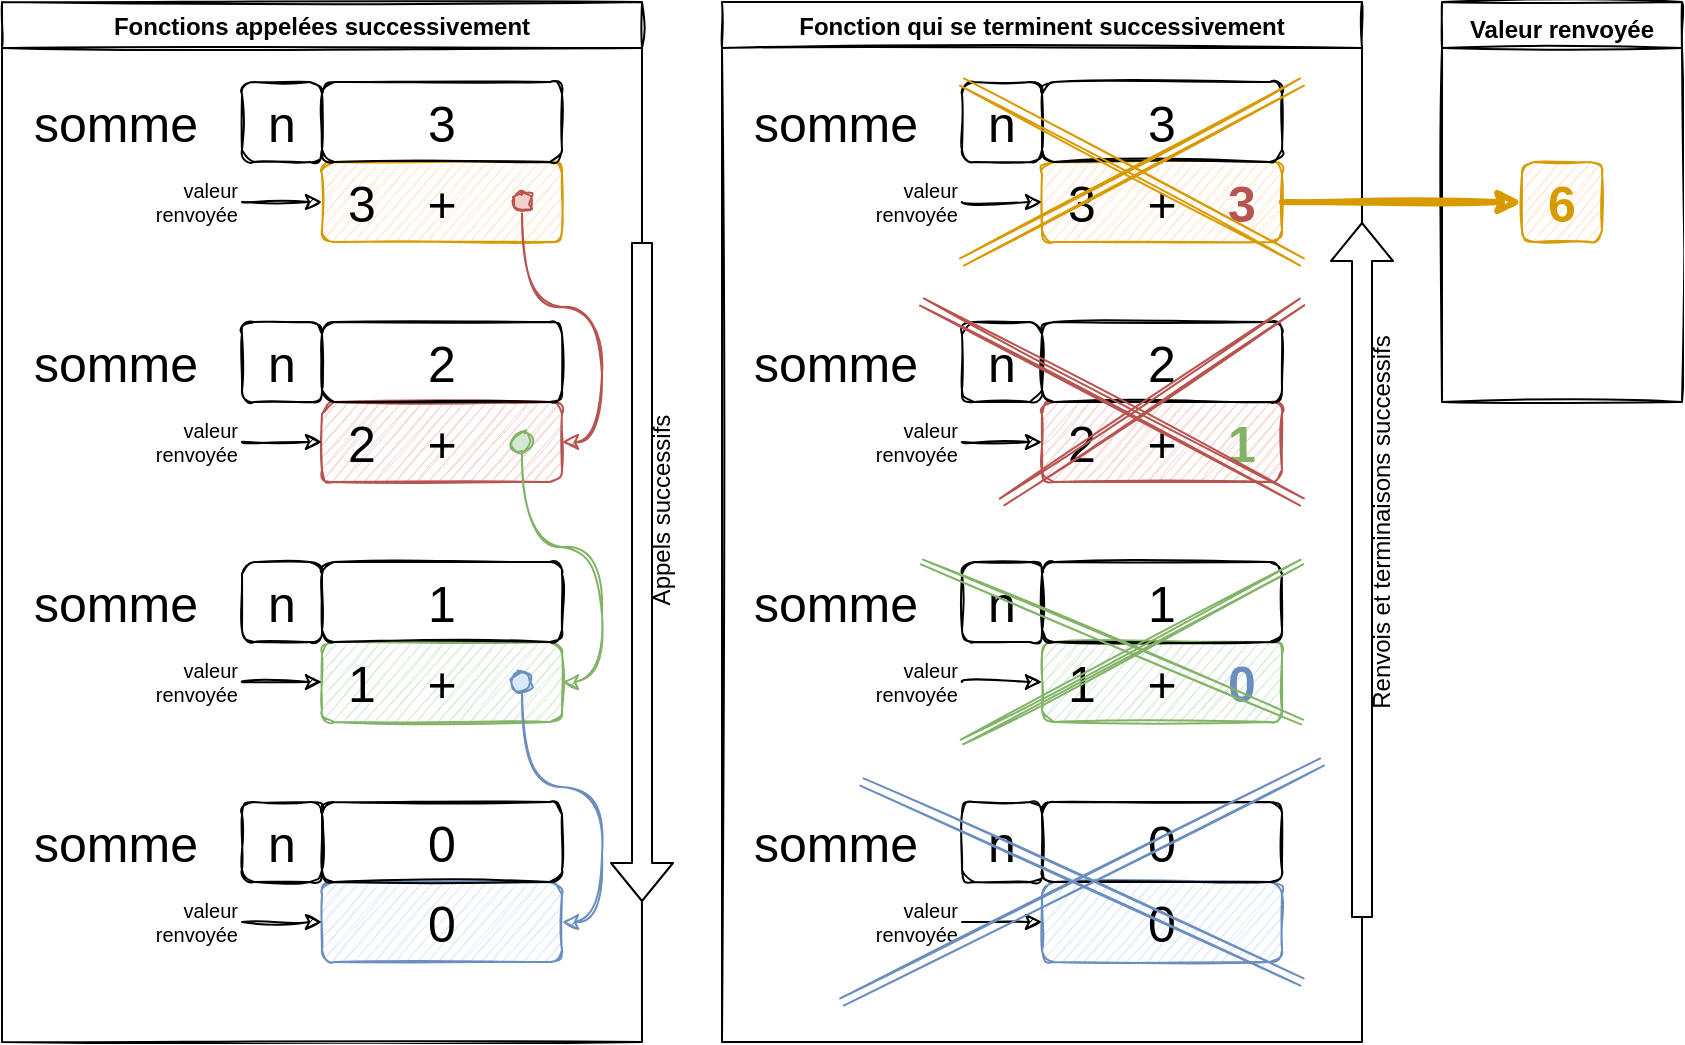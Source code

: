<mxfile version="14.9.6" type="device"><diagram id="fnQnprZ8MPo-K6Deszdc" name="Page-1"><mxGraphModel dx="1422" dy="935" grid="1" gridSize="10" guides="1" tooltips="1" connect="1" arrows="1" fold="1" page="1" pageScale="1" pageWidth="827" pageHeight="583" math="0" shadow="0"><root><mxCell id="0"/><mxCell id="1" parent="0"/><mxCell id="r-VKy-gHW1aSFTsMdy4B-11" value="" style="whiteSpace=wrap;html=1;fontSize=25;align=center;verticalAlign=middle;fillColor=#ffe6cc;rounded=1;strokeColor=#d79b00;sketch=1;" parent="1" vertex="1"><mxGeometry x="160" y="80" width="120" height="40" as="geometry"/></mxCell><mxCell id="r-VKy-gHW1aSFTsMdy4B-1" value="somme" style="text;html=1;align=right;verticalAlign=middle;whiteSpace=wrap;fontSize=25;rounded=1;sketch=1;" parent="1" vertex="1"><mxGeometry x="10" y="40" width="90" height="40" as="geometry"/></mxCell><mxCell id="r-VKy-gHW1aSFTsMdy4B-3" value="n" style="whiteSpace=wrap;html=1;aspect=fixed;fontSize=25;align=center;verticalAlign=middle;fillColor=none;rounded=1;sketch=1;" parent="1" vertex="1"><mxGeometry x="120" y="40" width="40" height="40" as="geometry"/></mxCell><mxCell id="r-VKy-gHW1aSFTsMdy4B-5" value="3" style="whiteSpace=wrap;html=1;fontSize=25;align=center;verticalAlign=middle;fillColor=none;rounded=1;sketch=1;" parent="1" vertex="1"><mxGeometry x="160" y="40" width="120" height="40" as="geometry"/></mxCell><mxCell id="r-VKy-gHW1aSFTsMdy4B-8" value="3" style="whiteSpace=wrap;html=1;fontSize=25;align=center;verticalAlign=middle;strokeColor=none;fillColor=none;rounded=1;sketch=1;" parent="1" vertex="1"><mxGeometry x="160" y="80" width="40" height="40" as="geometry"/></mxCell><mxCell id="r-VKy-gHW1aSFTsMdy4B-9" value="+" style="whiteSpace=wrap;html=1;fontSize=25;align=center;verticalAlign=middle;strokeColor=none;fillColor=none;rounded=1;sketch=1;" parent="1" vertex="1"><mxGeometry x="200" y="80" width="40" height="40" as="geometry"/></mxCell><mxCell id="r-VKy-gHW1aSFTsMdy4B-48" style="edgeStyle=orthogonalEdgeStyle;curved=1;rounded=0;orthogonalLoop=1;jettySize=auto;html=1;exitX=0.5;exitY=1;exitDx=0;exitDy=0;entryX=1;entryY=0.5;entryDx=0;entryDy=0;fontSize=10;fillColor=#f8cecc;strokeColor=#b85450;sketch=1;" parent="1" source="r-VKy-gHW1aSFTsMdy4B-15" target="r-VKy-gHW1aSFTsMdy4B-19" edge="1"><mxGeometry relative="1" as="geometry"/></mxCell><mxCell id="r-VKy-gHW1aSFTsMdy4B-15" value="" style="ellipse;whiteSpace=wrap;html=1;aspect=fixed;fontSize=25;fillColor=#f8cecc;align=center;verticalAlign=middle;strokeColor=#b85450;rounded=1;fillStyle=solid;sketch=1;" parent="1" vertex="1"><mxGeometry x="255" y="95" width="10" height="10" as="geometry"/></mxCell><mxCell id="r-VKy-gHW1aSFTsMdy4B-17" style="edgeStyle=orthogonalEdgeStyle;orthogonalLoop=1;jettySize=auto;html=1;entryX=0;entryY=0.5;entryDx=0;entryDy=0;fontSize=10;curved=1;sketch=1;" parent="1" source="r-VKy-gHW1aSFTsMdy4B-16" target="r-VKy-gHW1aSFTsMdy4B-8" edge="1"><mxGeometry relative="1" as="geometry"/></mxCell><mxCell id="r-VKy-gHW1aSFTsMdy4B-16" value="valeur&lt;br&gt;renvoyée" style="text;html=1;strokeColor=none;fillColor=none;align=right;verticalAlign=middle;whiteSpace=wrap;fontSize=10;rounded=1;sketch=1;" parent="1" vertex="1"><mxGeometry x="30" y="80" width="90" height="40" as="geometry"/></mxCell><mxCell id="r-VKy-gHW1aSFTsMdy4B-19" value="" style="whiteSpace=wrap;html=1;fontSize=25;align=center;verticalAlign=middle;fillColor=#f8cecc;rounded=1;strokeColor=#b85450;sketch=1;" parent="1" vertex="1"><mxGeometry x="160" y="200" width="120" height="40" as="geometry"/></mxCell><mxCell id="r-VKy-gHW1aSFTsMdy4B-20" value="somme" style="text;html=1;strokeColor=none;fillColor=none;align=right;verticalAlign=middle;whiteSpace=wrap;fontSize=25;rounded=1;sketch=1;" parent="1" vertex="1"><mxGeometry x="10" y="160" width="90" height="40" as="geometry"/></mxCell><mxCell id="r-VKy-gHW1aSFTsMdy4B-21" value="n" style="whiteSpace=wrap;html=1;aspect=fixed;fontSize=25;align=center;verticalAlign=middle;fillColor=none;rounded=1;sketch=1;" parent="1" vertex="1"><mxGeometry x="120" y="160" width="40" height="40" as="geometry"/></mxCell><mxCell id="r-VKy-gHW1aSFTsMdy4B-22" value="2" style="whiteSpace=wrap;html=1;fontSize=25;align=center;verticalAlign=middle;fillColor=none;rounded=1;sketch=1;" parent="1" vertex="1"><mxGeometry x="160" y="160" width="120" height="40" as="geometry"/></mxCell><mxCell id="r-VKy-gHW1aSFTsMdy4B-23" value="2" style="whiteSpace=wrap;html=1;fontSize=25;align=center;verticalAlign=middle;strokeColor=none;fillColor=none;rounded=1;sketch=1;" parent="1" vertex="1"><mxGeometry x="160" y="200" width="40" height="40" as="geometry"/></mxCell><mxCell id="r-VKy-gHW1aSFTsMdy4B-24" value="+" style="whiteSpace=wrap;html=1;fontSize=25;align=center;verticalAlign=middle;strokeColor=none;fillColor=none;rounded=1;sketch=1;" parent="1" vertex="1"><mxGeometry x="200" y="200" width="40" height="40" as="geometry"/></mxCell><mxCell id="r-VKy-gHW1aSFTsMdy4B-49" style="edgeStyle=orthogonalEdgeStyle;curved=1;rounded=0;orthogonalLoop=1;jettySize=auto;html=1;exitX=0.5;exitY=1;exitDx=0;exitDy=0;entryX=1;entryY=0.5;entryDx=0;entryDy=0;fontSize=10;fillColor=#d5e8d4;strokeColor=#82b366;sketch=1;" parent="1" source="r-VKy-gHW1aSFTsMdy4B-25" target="r-VKy-gHW1aSFTsMdy4B-29" edge="1"><mxGeometry relative="1" as="geometry"/></mxCell><mxCell id="r-VKy-gHW1aSFTsMdy4B-25" value="" style="ellipse;whiteSpace=wrap;html=1;aspect=fixed;fontSize=25;fillColor=#d5e8d4;align=center;verticalAlign=middle;strokeColor=#82b366;rounded=1;fillStyle=solid;sketch=1;" parent="1" vertex="1"><mxGeometry x="255" y="215" width="10" height="10" as="geometry"/></mxCell><mxCell id="r-VKy-gHW1aSFTsMdy4B-26" style="edgeStyle=orthogonalEdgeStyle;orthogonalLoop=1;jettySize=auto;html=1;entryX=0;entryY=0.5;entryDx=0;entryDy=0;fontSize=10;curved=1;sketch=1;" parent="1" source="r-VKy-gHW1aSFTsMdy4B-27" target="r-VKy-gHW1aSFTsMdy4B-23" edge="1"><mxGeometry relative="1" as="geometry"/></mxCell><mxCell id="r-VKy-gHW1aSFTsMdy4B-27" value="valeur&lt;br&gt;renvoyée" style="text;html=1;strokeColor=none;fillColor=none;align=right;verticalAlign=middle;whiteSpace=wrap;fontSize=10;rounded=1;sketch=1;" parent="1" vertex="1"><mxGeometry x="30" y="200" width="90" height="40" as="geometry"/></mxCell><mxCell id="r-VKy-gHW1aSFTsMdy4B-29" value="" style="whiteSpace=wrap;html=1;fontSize=25;align=center;verticalAlign=middle;fillColor=#d5e8d4;rounded=1;strokeColor=#82b366;sketch=1;" parent="1" vertex="1"><mxGeometry x="160" y="320" width="120" height="40" as="geometry"/></mxCell><mxCell id="r-VKy-gHW1aSFTsMdy4B-30" value="somme" style="text;html=1;strokeColor=none;fillColor=none;align=right;verticalAlign=middle;whiteSpace=wrap;fontSize=25;rounded=1;sketch=1;" parent="1" vertex="1"><mxGeometry x="10" y="280" width="90" height="40" as="geometry"/></mxCell><mxCell id="r-VKy-gHW1aSFTsMdy4B-31" value="n" style="whiteSpace=wrap;html=1;aspect=fixed;fontSize=25;align=center;verticalAlign=middle;fillColor=none;rounded=1;sketch=1;" parent="1" vertex="1"><mxGeometry x="120" y="280" width="40" height="40" as="geometry"/></mxCell><mxCell id="r-VKy-gHW1aSFTsMdy4B-32" value="1" style="whiteSpace=wrap;html=1;fontSize=25;align=center;verticalAlign=middle;fillColor=none;rounded=1;sketch=1;" parent="1" vertex="1"><mxGeometry x="160" y="280" width="120" height="40" as="geometry"/></mxCell><mxCell id="r-VKy-gHW1aSFTsMdy4B-33" value="1" style="whiteSpace=wrap;html=1;fontSize=25;align=center;verticalAlign=middle;strokeColor=none;fillColor=none;rounded=1;sketch=1;" parent="1" vertex="1"><mxGeometry x="160" y="320" width="40" height="40" as="geometry"/></mxCell><mxCell id="r-VKy-gHW1aSFTsMdy4B-34" value="+" style="whiteSpace=wrap;html=1;fontSize=25;align=center;verticalAlign=middle;strokeColor=none;fillColor=none;rounded=1;sketch=1;" parent="1" vertex="1"><mxGeometry x="200" y="320" width="40" height="40" as="geometry"/></mxCell><mxCell id="r-VKy-gHW1aSFTsMdy4B-50" style="edgeStyle=orthogonalEdgeStyle;curved=1;rounded=0;orthogonalLoop=1;jettySize=auto;html=1;exitX=0.5;exitY=1;exitDx=0;exitDy=0;entryX=1;entryY=0.5;entryDx=0;entryDy=0;fontSize=10;fillColor=#dae8fc;strokeColor=#6c8ebf;sketch=1;" parent="1" source="r-VKy-gHW1aSFTsMdy4B-35" target="r-VKy-gHW1aSFTsMdy4B-38" edge="1"><mxGeometry relative="1" as="geometry"/></mxCell><mxCell id="r-VKy-gHW1aSFTsMdy4B-35" value="" style="ellipse;whiteSpace=wrap;html=1;aspect=fixed;fontSize=25;fillColor=#dae8fc;align=center;verticalAlign=middle;strokeColor=#6c8ebf;rounded=1;fillStyle=solid;sketch=1;" parent="1" vertex="1"><mxGeometry x="255" y="335" width="10" height="10" as="geometry"/></mxCell><mxCell id="r-VKy-gHW1aSFTsMdy4B-36" style="edgeStyle=orthogonalEdgeStyle;orthogonalLoop=1;jettySize=auto;html=1;entryX=0;entryY=0.5;entryDx=0;entryDy=0;fontSize=10;curved=1;sketch=1;" parent="1" source="r-VKy-gHW1aSFTsMdy4B-37" target="r-VKy-gHW1aSFTsMdy4B-33" edge="1"><mxGeometry relative="1" as="geometry"/></mxCell><mxCell id="r-VKy-gHW1aSFTsMdy4B-37" value="valeur&lt;br&gt;renvoyée" style="text;html=1;strokeColor=none;fillColor=none;align=right;verticalAlign=middle;whiteSpace=wrap;fontSize=10;rounded=1;sketch=1;" parent="1" vertex="1"><mxGeometry x="30" y="320" width="90" height="40" as="geometry"/></mxCell><mxCell id="r-VKy-gHW1aSFTsMdy4B-38" value="0" style="whiteSpace=wrap;html=1;fontSize=25;align=center;verticalAlign=middle;fillColor=#dae8fc;rounded=1;strokeColor=#6c8ebf;sketch=1;" parent="1" vertex="1"><mxGeometry x="160" y="440" width="120" height="40" as="geometry"/></mxCell><mxCell id="r-VKy-gHW1aSFTsMdy4B-39" value="somme" style="text;html=1;strokeColor=none;fillColor=none;align=right;verticalAlign=middle;whiteSpace=wrap;fontSize=25;rounded=1;sketch=1;" parent="1" vertex="1"><mxGeometry x="10" y="400" width="90" height="40" as="geometry"/></mxCell><mxCell id="r-VKy-gHW1aSFTsMdy4B-40" value="n" style="whiteSpace=wrap;html=1;aspect=fixed;fontSize=25;align=center;verticalAlign=middle;fillColor=none;rounded=1;sketch=1;" parent="1" vertex="1"><mxGeometry x="120" y="400" width="40" height="40" as="geometry"/></mxCell><mxCell id="r-VKy-gHW1aSFTsMdy4B-41" value="0" style="whiteSpace=wrap;html=1;fontSize=25;align=center;verticalAlign=middle;fillColor=none;rounded=1;sketch=1;" parent="1" vertex="1"><mxGeometry x="160" y="400" width="120" height="40" as="geometry"/></mxCell><mxCell id="r-VKy-gHW1aSFTsMdy4B-45" style="edgeStyle=orthogonalEdgeStyle;orthogonalLoop=1;jettySize=auto;html=1;entryX=0;entryY=0.5;entryDx=0;entryDy=0;fontSize=10;curved=1;sketch=1;" parent="1" source="r-VKy-gHW1aSFTsMdy4B-46" edge="1"><mxGeometry relative="1" as="geometry"><mxPoint x="160" y="460" as="targetPoint"/></mxGeometry></mxCell><mxCell id="r-VKy-gHW1aSFTsMdy4B-46" value="valeur&lt;br&gt;renvoyée" style="text;html=1;strokeColor=none;fillColor=none;align=right;verticalAlign=middle;whiteSpace=wrap;fontSize=10;rounded=1;sketch=1;" parent="1" vertex="1"><mxGeometry x="30" y="440" width="90" height="40" as="geometry"/></mxCell><mxCell id="OPyVzB9slPDU61joSqqG-2" value="" style="whiteSpace=wrap;html=1;fontSize=25;align=center;verticalAlign=middle;fillColor=#ffe6cc;rounded=1;strokeColor=#d79b00;sketch=1;" vertex="1" parent="1"><mxGeometry x="520" y="80" width="120" height="40" as="geometry"/></mxCell><mxCell id="OPyVzB9slPDU61joSqqG-3" value="somme" style="text;html=1;align=right;verticalAlign=middle;whiteSpace=wrap;fontSize=25;rounded=1;sketch=1;" vertex="1" parent="1"><mxGeometry x="370" y="40" width="90" height="40" as="geometry"/></mxCell><mxCell id="OPyVzB9slPDU61joSqqG-4" value="n" style="whiteSpace=wrap;html=1;aspect=fixed;fontSize=25;align=center;verticalAlign=middle;fillColor=none;rounded=1;sketch=1;" vertex="1" parent="1"><mxGeometry x="480" y="40" width="40" height="40" as="geometry"/></mxCell><mxCell id="OPyVzB9slPDU61joSqqG-5" value="3" style="whiteSpace=wrap;html=1;fontSize=25;align=center;verticalAlign=middle;fillColor=none;rounded=1;sketch=1;" vertex="1" parent="1"><mxGeometry x="520" y="40" width="120" height="40" as="geometry"/></mxCell><mxCell id="OPyVzB9slPDU61joSqqG-6" value="3" style="whiteSpace=wrap;html=1;fontSize=25;align=center;verticalAlign=middle;strokeColor=none;fillColor=none;rounded=1;sketch=1;" vertex="1" parent="1"><mxGeometry x="520" y="80" width="40" height="40" as="geometry"/></mxCell><mxCell id="OPyVzB9slPDU61joSqqG-7" value="+" style="whiteSpace=wrap;html=1;fontSize=25;align=center;verticalAlign=middle;strokeColor=none;fillColor=none;rounded=1;sketch=1;" vertex="1" parent="1"><mxGeometry x="560" y="80" width="40" height="40" as="geometry"/></mxCell><mxCell id="OPyVzB9slPDU61joSqqG-10" style="edgeStyle=orthogonalEdgeStyle;orthogonalLoop=1;jettySize=auto;html=1;entryX=0;entryY=0.5;entryDx=0;entryDy=0;fontSize=10;curved=1;sketch=1;" edge="1" parent="1" source="OPyVzB9slPDU61joSqqG-11" target="OPyVzB9slPDU61joSqqG-6"><mxGeometry relative="1" as="geometry"/></mxCell><mxCell id="OPyVzB9slPDU61joSqqG-11" value="valeur&lt;br&gt;renvoyée" style="text;html=1;strokeColor=none;fillColor=none;align=right;verticalAlign=middle;whiteSpace=wrap;fontSize=10;rounded=1;sketch=1;" vertex="1" parent="1"><mxGeometry x="390" y="80" width="90" height="40" as="geometry"/></mxCell><mxCell id="OPyVzB9slPDU61joSqqG-12" value="" style="whiteSpace=wrap;html=1;fontSize=25;align=center;verticalAlign=middle;fillColor=#f8cecc;rounded=1;strokeColor=#b85450;sketch=1;" vertex="1" parent="1"><mxGeometry x="520" y="200" width="120" height="40" as="geometry"/></mxCell><mxCell id="OPyVzB9slPDU61joSqqG-13" value="somme" style="text;html=1;strokeColor=none;fillColor=none;align=right;verticalAlign=middle;whiteSpace=wrap;fontSize=25;rounded=1;sketch=1;" vertex="1" parent="1"><mxGeometry x="370" y="160" width="90" height="40" as="geometry"/></mxCell><mxCell id="OPyVzB9slPDU61joSqqG-14" value="n" style="whiteSpace=wrap;html=1;aspect=fixed;fontSize=25;align=center;verticalAlign=middle;fillColor=none;rounded=1;sketch=1;" vertex="1" parent="1"><mxGeometry x="480" y="160" width="40" height="40" as="geometry"/></mxCell><mxCell id="OPyVzB9slPDU61joSqqG-15" value="2" style="whiteSpace=wrap;html=1;fontSize=25;align=center;verticalAlign=middle;fillColor=none;rounded=1;sketch=1;" vertex="1" parent="1"><mxGeometry x="520" y="160" width="120" height="40" as="geometry"/></mxCell><mxCell id="OPyVzB9slPDU61joSqqG-16" value="2" style="whiteSpace=wrap;html=1;fontSize=25;align=center;verticalAlign=middle;strokeColor=none;fillColor=none;rounded=1;sketch=1;" vertex="1" parent="1"><mxGeometry x="520" y="200" width="40" height="40" as="geometry"/></mxCell><mxCell id="OPyVzB9slPDU61joSqqG-17" value="+" style="whiteSpace=wrap;html=1;fontSize=25;align=center;verticalAlign=middle;strokeColor=none;fillColor=none;rounded=1;sketch=1;" vertex="1" parent="1"><mxGeometry x="560" y="200" width="40" height="40" as="geometry"/></mxCell><mxCell id="OPyVzB9slPDU61joSqqG-20" style="edgeStyle=orthogonalEdgeStyle;orthogonalLoop=1;jettySize=auto;html=1;entryX=0;entryY=0.5;entryDx=0;entryDy=0;fontSize=10;curved=1;sketch=1;" edge="1" parent="1" source="OPyVzB9slPDU61joSqqG-21" target="OPyVzB9slPDU61joSqqG-16"><mxGeometry relative="1" as="geometry"/></mxCell><mxCell id="OPyVzB9slPDU61joSqqG-21" value="valeur&lt;br&gt;renvoyée" style="text;html=1;strokeColor=none;fillColor=none;align=right;verticalAlign=middle;whiteSpace=wrap;fontSize=10;rounded=1;sketch=1;" vertex="1" parent="1"><mxGeometry x="390" y="200" width="90" height="40" as="geometry"/></mxCell><mxCell id="OPyVzB9slPDU61joSqqG-22" value="" style="whiteSpace=wrap;html=1;fontSize=25;align=center;verticalAlign=middle;fillColor=#d5e8d4;rounded=1;strokeColor=#82b366;sketch=1;" vertex="1" parent="1"><mxGeometry x="520" y="320" width="120" height="40" as="geometry"/></mxCell><mxCell id="OPyVzB9slPDU61joSqqG-23" value="somme" style="text;html=1;strokeColor=none;fillColor=none;align=right;verticalAlign=middle;whiteSpace=wrap;fontSize=25;rounded=1;sketch=1;" vertex="1" parent="1"><mxGeometry x="370" y="280" width="90" height="40" as="geometry"/></mxCell><mxCell id="OPyVzB9slPDU61joSqqG-24" value="n" style="whiteSpace=wrap;html=1;aspect=fixed;fontSize=25;align=center;verticalAlign=middle;fillColor=none;rounded=1;sketch=1;" vertex="1" parent="1"><mxGeometry x="480" y="280" width="40" height="40" as="geometry"/></mxCell><mxCell id="OPyVzB9slPDU61joSqqG-25" value="1" style="whiteSpace=wrap;html=1;fontSize=25;align=center;verticalAlign=middle;fillColor=none;rounded=1;sketch=1;" vertex="1" parent="1"><mxGeometry x="520" y="280" width="120" height="40" as="geometry"/></mxCell><mxCell id="OPyVzB9slPDU61joSqqG-26" value="1" style="whiteSpace=wrap;html=1;fontSize=25;align=center;verticalAlign=middle;strokeColor=none;fillColor=none;rounded=1;sketch=1;" vertex="1" parent="1"><mxGeometry x="520" y="320" width="40" height="40" as="geometry"/></mxCell><mxCell id="OPyVzB9slPDU61joSqqG-27" value="+" style="whiteSpace=wrap;html=1;fontSize=25;align=center;verticalAlign=middle;strokeColor=none;fillColor=none;rounded=1;sketch=1;" vertex="1" parent="1"><mxGeometry x="560" y="320" width="40" height="40" as="geometry"/></mxCell><mxCell id="OPyVzB9slPDU61joSqqG-30" style="edgeStyle=orthogonalEdgeStyle;orthogonalLoop=1;jettySize=auto;html=1;entryX=0;entryY=0.5;entryDx=0;entryDy=0;fontSize=10;curved=1;sketch=1;" edge="1" parent="1" source="OPyVzB9slPDU61joSqqG-31" target="OPyVzB9slPDU61joSqqG-26"><mxGeometry relative="1" as="geometry"/></mxCell><mxCell id="OPyVzB9slPDU61joSqqG-31" value="valeur&lt;br&gt;renvoyée" style="text;html=1;strokeColor=none;fillColor=none;align=right;verticalAlign=middle;whiteSpace=wrap;fontSize=10;rounded=1;sketch=1;" vertex="1" parent="1"><mxGeometry x="390" y="320" width="90" height="40" as="geometry"/></mxCell><mxCell id="OPyVzB9slPDU61joSqqG-32" value="0" style="whiteSpace=wrap;html=1;fontSize=25;align=center;verticalAlign=middle;fillColor=#dae8fc;rounded=1;strokeColor=#6c8ebf;sketch=1;" vertex="1" parent="1"><mxGeometry x="520" y="440" width="120" height="40" as="geometry"/></mxCell><mxCell id="OPyVzB9slPDU61joSqqG-33" value="somme" style="text;html=1;strokeColor=none;fillColor=none;align=right;verticalAlign=middle;whiteSpace=wrap;fontSize=25;rounded=1;sketch=1;" vertex="1" parent="1"><mxGeometry x="370" y="400" width="90" height="40" as="geometry"/></mxCell><mxCell id="OPyVzB9slPDU61joSqqG-34" value="n" style="whiteSpace=wrap;html=1;aspect=fixed;fontSize=25;align=center;verticalAlign=middle;fillColor=none;rounded=1;sketch=1;" vertex="1" parent="1"><mxGeometry x="480" y="400" width="40" height="40" as="geometry"/></mxCell><mxCell id="OPyVzB9slPDU61joSqqG-35" value="0" style="whiteSpace=wrap;html=1;fontSize=25;align=center;verticalAlign=middle;fillColor=none;rounded=1;sketch=1;" vertex="1" parent="1"><mxGeometry x="520" y="400" width="120" height="40" as="geometry"/></mxCell><mxCell id="OPyVzB9slPDU61joSqqG-36" style="edgeStyle=orthogonalEdgeStyle;orthogonalLoop=1;jettySize=auto;html=1;entryX=0;entryY=0.5;entryDx=0;entryDy=0;fontSize=10;curved=1;sketch=1;" edge="1" parent="1" source="OPyVzB9slPDU61joSqqG-37"><mxGeometry relative="1" as="geometry"><mxPoint x="520" y="460" as="targetPoint"/></mxGeometry></mxCell><mxCell id="OPyVzB9slPDU61joSqqG-37" value="valeur&lt;br&gt;renvoyée" style="text;html=1;strokeColor=none;fillColor=none;align=right;verticalAlign=middle;whiteSpace=wrap;fontSize=10;rounded=1;sketch=1;" vertex="1" parent="1"><mxGeometry x="390" y="440" width="90" height="40" as="geometry"/></mxCell><mxCell id="OPyVzB9slPDU61joSqqG-38" value="Fonctions appelées successivement" style="swimlane;labelBackgroundColor=none;sketch=1;startSize=23;" vertex="1" parent="1"><mxGeometry width="320" height="520" as="geometry"><mxRectangle width="240" height="23" as="alternateBounds"/></mxGeometry></mxCell><mxCell id="OPyVzB9slPDU61joSqqG-39" value="Fonction qui se terminent successivement" style="swimlane;labelBackgroundColor=none;sketch=1;" vertex="1" parent="1"><mxGeometry x="360" width="320" height="520" as="geometry"><mxRectangle x="360" width="280" height="23" as="alternateBounds"/></mxGeometry></mxCell><mxCell id="OPyVzB9slPDU61joSqqG-52" value="0" style="whiteSpace=wrap;html=1;fontSize=25;align=center;verticalAlign=middle;strokeColor=none;fillColor=none;rounded=1;sketch=1;fontStyle=1;fontColor=#6C8EBF;" vertex="1" parent="OPyVzB9slPDU61joSqqG-39"><mxGeometry x="240" y="320" width="40" height="40" as="geometry"/></mxCell><mxCell id="OPyVzB9slPDU61joSqqG-54" value="1" style="whiteSpace=wrap;html=1;fontSize=25;align=center;verticalAlign=middle;strokeColor=none;fillColor=none;rounded=1;sketch=1;fontStyle=1;fontColor=#82B366;" vertex="1" parent="OPyVzB9slPDU61joSqqG-39"><mxGeometry x="240" y="200" width="40" height="40" as="geometry"/></mxCell><mxCell id="OPyVzB9slPDU61joSqqG-68" value="" style="endArrow=none;html=1;fontSize=8;fontColor=#6C8EBF;sketch=1;shape=link;shadow=0;strokeColor=#D79B00;" edge="1" parent="OPyVzB9slPDU61joSqqG-39"><mxGeometry width="50" height="50" relative="1" as="geometry"><mxPoint x="290" y="40" as="sourcePoint"/><mxPoint x="120" y="130" as="targetPoint"/></mxGeometry></mxCell><mxCell id="OPyVzB9slPDU61joSqqG-53" value="" style="endArrow=none;html=1;fontSize=8;fontColor=#6C8EBF;strokeColor=#6C8EBF;sketch=1;shape=link;shadow=0;" edge="1" parent="1"><mxGeometry width="50" height="50" relative="1" as="geometry"><mxPoint x="420" y="500" as="sourcePoint"/><mxPoint x="660" y="380" as="targetPoint"/></mxGeometry></mxCell><mxCell id="OPyVzB9slPDU61joSqqG-55" value="3" style="whiteSpace=wrap;html=1;fontSize=25;align=center;verticalAlign=middle;strokeColor=none;fillColor=none;rounded=1;sketch=1;fontStyle=1;fontColor=#B85450;" vertex="1" parent="1"><mxGeometry x="600" y="80" width="40" height="40" as="geometry"/></mxCell><mxCell id="OPyVzB9slPDU61joSqqG-56" value="" style="endArrow=none;html=1;fontSize=8;fontColor=#6C8EBF;sketch=1;shape=link;shadow=0;width=-2.571;strokeColor=#82B366;" edge="1" parent="1"><mxGeometry width="50" height="50" relative="1" as="geometry"><mxPoint x="480" y="370" as="sourcePoint"/><mxPoint x="650" y="280" as="targetPoint"/></mxGeometry></mxCell><mxCell id="OPyVzB9slPDU61joSqqG-57" value="" style="endArrow=none;html=1;fontSize=8;fontColor=#6C8EBF;sketch=1;shape=link;shadow=0;strokeColor=#B85450;" edge="1" parent="1"><mxGeometry width="50" height="50" relative="1" as="geometry"><mxPoint x="460" y="150" as="sourcePoint"/><mxPoint x="650" y="250" as="targetPoint"/></mxGeometry></mxCell><mxCell id="OPyVzB9slPDU61joSqqG-59" value="" style="endArrow=none;html=1;fontSize=8;fontColor=#6C8EBF;sketch=1;shape=link;shadow=0;strokeColor=#B85450;" edge="1" parent="1"><mxGeometry width="50" height="50" relative="1" as="geometry"><mxPoint x="650" y="150" as="sourcePoint"/><mxPoint x="500" y="250" as="targetPoint"/></mxGeometry></mxCell><mxCell id="OPyVzB9slPDU61joSqqG-60" value="" style="endArrow=none;html=1;fontSize=8;fontColor=#6C8EBF;sketch=1;shape=link;shadow=0;width=-2.571;strokeColor=#82B366;" edge="1" parent="1"><mxGeometry width="50" height="50" relative="1" as="geometry"><mxPoint x="460" y="280" as="sourcePoint"/><mxPoint x="650" y="360" as="targetPoint"/></mxGeometry></mxCell><mxCell id="OPyVzB9slPDU61joSqqG-61" value="" style="endArrow=none;html=1;fontSize=8;fontColor=#6C8EBF;strokeColor=#6C8EBF;sketch=1;shape=link;shadow=0;" edge="1" parent="1"><mxGeometry width="50" height="50" relative="1" as="geometry"><mxPoint x="430" y="390" as="sourcePoint"/><mxPoint x="650" y="490" as="targetPoint"/></mxGeometry></mxCell><mxCell id="OPyVzB9slPDU61joSqqG-75" value="" style="endArrow=none;html=1;fontSize=8;fontColor=#6C8EBF;sketch=1;shape=link;shadow=0;strokeColor=#D79B00;entryX=0;entryY=0;entryDx=0;entryDy=0;" edge="1" parent="1" target="OPyVzB9slPDU61joSqqG-4"><mxGeometry width="50" height="50" relative="1" as="geometry"><mxPoint x="650" y="130" as="sourcePoint"/><mxPoint x="490" y="140" as="targetPoint"/></mxGeometry></mxCell><mxCell id="OPyVzB9slPDU61joSqqG-76" value="" style="shape=flexArrow;endArrow=classic;html=1;shadow=0;fontSize=8;fontColor=#DBBB58;sketch=0;fillColor=#ffffff;" edge="1" parent="1"><mxGeometry width="50" height="50" relative="1" as="geometry"><mxPoint x="320" y="120" as="sourcePoint"/><mxPoint x="320" y="450" as="targetPoint"/></mxGeometry></mxCell><mxCell id="OPyVzB9slPDU61joSqqG-78" value="Valeur renvoyée" style="swimlane;labelBackgroundColor=none;sketch=1;fontSize=12;verticalAlign=top;" vertex="1" parent="1"><mxGeometry x="720" width="120" height="200" as="geometry"><mxRectangle x="720" width="120" height="23" as="alternateBounds"/></mxGeometry></mxCell><mxCell id="OPyVzB9slPDU61joSqqG-67" value="&lt;font color=&quot;#d79b00&quot;&gt;6&lt;/font&gt;" style="whiteSpace=wrap;html=1;fontSize=25;align=center;verticalAlign=middle;rounded=1;sketch=1;fontStyle=1;fillColor=#ffe6cc;strokeColor=#d79b00;labelBorderColor=none;fontColor=#DBBB58;" vertex="1" parent="OPyVzB9slPDU61joSqqG-78"><mxGeometry x="40" y="80" width="40" height="40" as="geometry"/></mxCell><mxCell id="OPyVzB9slPDU61joSqqG-161" value="" style="shape=flexArrow;endArrow=none;html=1;shadow=0;fontSize=8;fontColor=#DBBB58;sketch=0;fillColor=#ffffff;endFill=0;startArrow=block;" edge="1" parent="1"><mxGeometry width="50" height="50" relative="1" as="geometry"><mxPoint x="680" y="110" as="sourcePoint"/><mxPoint x="680" y="458" as="targetPoint"/></mxGeometry></mxCell><mxCell id="OPyVzB9slPDU61joSqqG-66" value="" style="edgeStyle=orthogonalEdgeStyle;rounded=0;sketch=1;orthogonalLoop=1;jettySize=auto;html=1;shadow=0;fontSize=8;fontColor=#B85450;startArrow=none;startFill=0;strokeColor=#d79b00;fillColor=#ffe6cc;entryX=0;entryY=0.5;entryDx=0;entryDy=0;strokeWidth=3;" edge="1" parent="1" source="OPyVzB9slPDU61joSqqG-55" target="OPyVzB9slPDU61joSqqG-67"><mxGeometry relative="1" as="geometry"><mxPoint x="720" y="100" as="targetPoint"/></mxGeometry></mxCell><mxCell id="OPyVzB9slPDU61joSqqG-163" value="Appels successifs" style="text;html=1;strokeColor=none;fillColor=none;align=center;verticalAlign=middle;whiteSpace=wrap;rounded=0;labelBackgroundColor=none;sketch=1;fontSize=12;fontColor=#000000;horizontal=0;" vertex="1" parent="1"><mxGeometry x="310" y="200" width="40" height="108" as="geometry"/></mxCell><mxCell id="OPyVzB9slPDU61joSqqG-167" value="Renvois et terminaisons successifs" style="text;html=1;strokeColor=none;fillColor=none;align=center;verticalAlign=middle;whiteSpace=wrap;rounded=0;labelBackgroundColor=none;sketch=1;fontSize=12;fontColor=#000000;horizontal=0;" vertex="1" parent="1"><mxGeometry x="670" y="150" width="40" height="220" as="geometry"/></mxCell></root></mxGraphModel></diagram></mxfile>